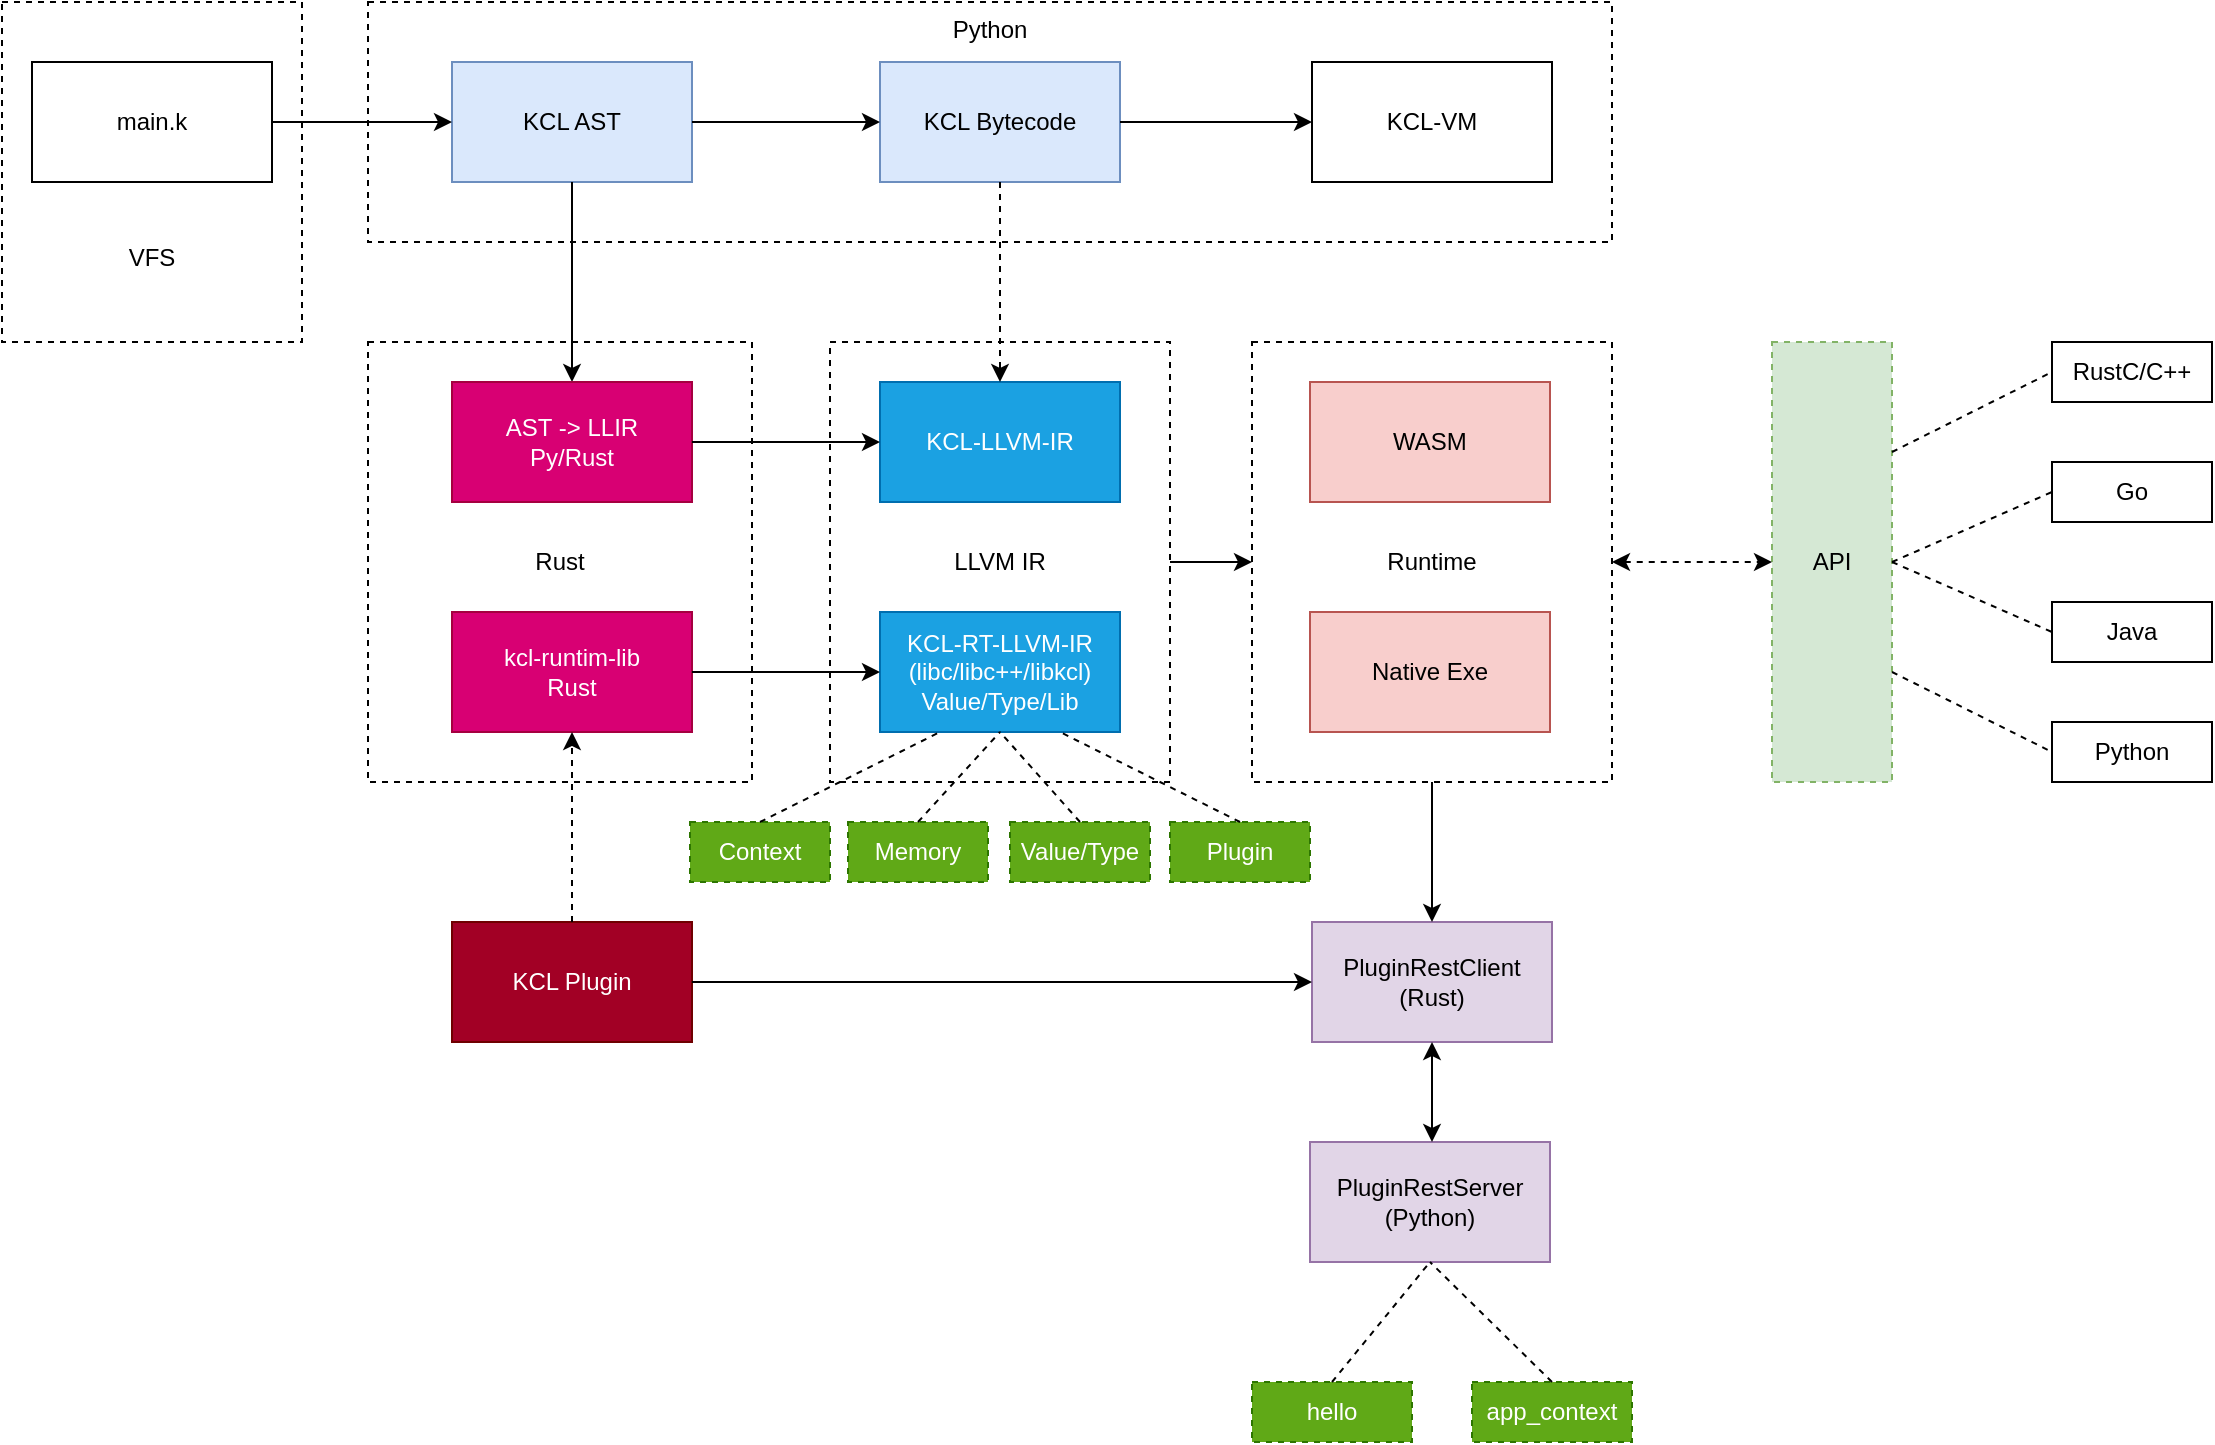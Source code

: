 <mxfile version="14.9.6" type="device"><diagram id="iXQWbUGacYfYOYuLgo-2" name="第 1 页"><mxGraphModel dx="1719" dy="672" grid="1" gridSize="10" guides="1" tooltips="1" connect="1" arrows="1" fold="1" page="1" pageScale="1" pageWidth="827" pageHeight="1169" math="0" shadow="0"><root><mxCell id="0"/><mxCell id="1" parent="0"/><mxCell id="yg8NMnkAmzuT1WfWaaNt-3" value="Rust" style="rounded=0;whiteSpace=wrap;html=1;dashed=1;verticalAlign=middle;" parent="1" vertex="1"><mxGeometry x="158" y="180" width="192" height="220" as="geometry"/></mxCell><mxCell id="yg8NMnkAmzuT1WfWaaNt-1" value="Python" style="rounded=0;whiteSpace=wrap;html=1;dashed=1;verticalAlign=top;" parent="1" vertex="1"><mxGeometry x="158" y="10" width="622" height="120" as="geometry"/></mxCell><mxCell id="5CCnz0Qs9cC5tOrITOX7-27" value="&lt;br&gt;&lt;br&gt;&lt;br&gt;&lt;br&gt;&lt;br&gt;&lt;br&gt;VFS" style="rounded=0;whiteSpace=wrap;html=1;dashed=1;" parent="1" vertex="1"><mxGeometry x="-25" y="10" width="150" height="170" as="geometry"/></mxCell><mxCell id="5CCnz0Qs9cC5tOrITOX7-7" value="Runtime" style="rounded=0;whiteSpace=wrap;html=1;dashed=1;" parent="1" vertex="1"><mxGeometry x="600" y="180" width="180" height="220" as="geometry"/></mxCell><mxCell id="AVWXwGIyLeYbNMiYMfGn-35" value="LLVM IR" style="rounded=0;whiteSpace=wrap;html=1;dashed=1;" parent="1" vertex="1"><mxGeometry x="389" y="180" width="170" height="220" as="geometry"/></mxCell><mxCell id="AVWXwGIyLeYbNMiYMfGn-11" value="KCL Bytecode" style="rounded=0;whiteSpace=wrap;html=1;fillColor=#dae8fc;strokeColor=#6c8ebf;" parent="1" vertex="1"><mxGeometry x="414" y="40" width="120" height="60" as="geometry"/></mxCell><mxCell id="AVWXwGIyLeYbNMiYMfGn-12" value="KCL-LLVM-IR" style="rounded=0;whiteSpace=wrap;html=1;fillColor=#1ba1e2;strokeColor=#006EAF;fontColor=#ffffff;" parent="1" vertex="1"><mxGeometry x="414" y="200" width="120" height="60" as="geometry"/></mxCell><mxCell id="AVWXwGIyLeYbNMiYMfGn-14" value="KCL-RT-LLVM-IR&lt;br&gt;(libc/libc++/libkcl)&lt;br&gt;Value/Type/Lib" style="rounded=0;whiteSpace=wrap;html=1;fillColor=#1ba1e2;strokeColor=#006EAF;fontColor=#ffffff;" parent="1" vertex="1"><mxGeometry x="414" y="315" width="120" height="60" as="geometry"/></mxCell><mxCell id="AVWXwGIyLeYbNMiYMfGn-15" value="KCL-VM" style="rounded=0;whiteSpace=wrap;html=1;" parent="1" vertex="1"><mxGeometry x="630" y="40" width="120" height="60" as="geometry"/></mxCell><mxCell id="AVWXwGIyLeYbNMiYMfGn-23" value="KCL AST" style="rounded=0;whiteSpace=wrap;html=1;fillColor=#dae8fc;strokeColor=#6c8ebf;" parent="1" vertex="1"><mxGeometry x="200" y="40" width="120" height="60" as="geometry"/></mxCell><mxCell id="AVWXwGIyLeYbNMiYMfGn-28" value="main.k" style="rounded=0;whiteSpace=wrap;html=1;" parent="1" vertex="1"><mxGeometry x="-10" y="40" width="120" height="60" as="geometry"/></mxCell><mxCell id="AVWXwGIyLeYbNMiYMfGn-29" value="" style="endArrow=classic;html=1;exitX=1;exitY=0.5;exitDx=0;exitDy=0;entryX=0;entryY=0.5;entryDx=0;entryDy=0;" parent="1" source="AVWXwGIyLeYbNMiYMfGn-28" target="AVWXwGIyLeYbNMiYMfGn-23" edge="1"><mxGeometry width="50" height="50" relative="1" as="geometry"><mxPoint x="390" y="190" as="sourcePoint"/><mxPoint x="440" y="140" as="targetPoint"/></mxGeometry></mxCell><mxCell id="AVWXwGIyLeYbNMiYMfGn-30" value="" style="endArrow=classic;html=1;exitX=1;exitY=0.5;exitDx=0;exitDy=0;entryX=0;entryY=0.5;entryDx=0;entryDy=0;" parent="1" source="AVWXwGIyLeYbNMiYMfGn-23" target="AVWXwGIyLeYbNMiYMfGn-11" edge="1"><mxGeometry width="50" height="50" relative="1" as="geometry"><mxPoint x="120" y="80" as="sourcePoint"/><mxPoint x="210" y="80" as="targetPoint"/></mxGeometry></mxCell><mxCell id="AVWXwGIyLeYbNMiYMfGn-31" value="" style="endArrow=classic;html=1;entryX=0;entryY=0.5;entryDx=0;entryDy=0;startArrow=none;exitX=1;exitY=0.5;exitDx=0;exitDy=0;" parent="1" source="AVWXwGIyLeYbNMiYMfGn-11" target="AVWXwGIyLeYbNMiYMfGn-15" edge="1"><mxGeometry width="50" height="50" relative="1" as="geometry"><mxPoint x="540" y="70" as="sourcePoint"/><mxPoint x="220" y="90" as="targetPoint"/></mxGeometry></mxCell><mxCell id="AVWXwGIyLeYbNMiYMfGn-32" value="kcl-runtim-lib&lt;br&gt;Rust" style="rounded=0;whiteSpace=wrap;html=1;fillColor=#d80073;strokeColor=#A50040;fontColor=#ffffff;" parent="1" vertex="1"><mxGeometry x="200" y="315" width="120" height="60" as="geometry"/></mxCell><mxCell id="AVWXwGIyLeYbNMiYMfGn-34" value="" style="endArrow=classic;html=1;exitX=1;exitY=0.5;exitDx=0;exitDy=0;entryX=0;entryY=0.5;entryDx=0;entryDy=0;" parent="1" source="AVWXwGIyLeYbNMiYMfGn-32" target="AVWXwGIyLeYbNMiYMfGn-14" edge="1"><mxGeometry width="50" height="50" relative="1" as="geometry"><mxPoint x="390" y="485" as="sourcePoint"/><mxPoint x="440" y="435" as="targetPoint"/></mxGeometry></mxCell><mxCell id="AVWXwGIyLeYbNMiYMfGn-36" value="WASM" style="rounded=0;whiteSpace=wrap;html=1;fillColor=#f8cecc;strokeColor=#b85450;" parent="1" vertex="1"><mxGeometry x="629" y="200" width="120" height="60" as="geometry"/></mxCell><mxCell id="AVWXwGIyLeYbNMiYMfGn-39" value="" style="endArrow=classic;html=1;exitX=0.5;exitY=1;exitDx=0;exitDy=0;entryX=0.5;entryY=0;entryDx=0;entryDy=0;" parent="1" source="AVWXwGIyLeYbNMiYMfGn-23" target="AVWXwGIyLeYbNMiYMfGn-42" edge="1"><mxGeometry width="50" height="50" relative="1" as="geometry"><mxPoint x="390" y="370" as="sourcePoint"/><mxPoint x="260" y="170" as="targetPoint"/></mxGeometry></mxCell><mxCell id="AVWXwGIyLeYbNMiYMfGn-42" value="AST -&amp;gt; LLIR&lt;br&gt;Py/Rust" style="rounded=0;whiteSpace=wrap;html=1;fillColor=#d80073;strokeColor=#A50040;fontColor=#ffffff;" parent="1" vertex="1"><mxGeometry x="200" y="200" width="120" height="60" as="geometry"/></mxCell><mxCell id="AVWXwGIyLeYbNMiYMfGn-43" value="" style="endArrow=classic;html=1;entryX=0;entryY=0.5;entryDx=0;entryDy=0;exitX=1;exitY=0.5;exitDx=0;exitDy=0;" parent="1" source="AVWXwGIyLeYbNMiYMfGn-42" target="AVWXwGIyLeYbNMiYMfGn-12" edge="1"><mxGeometry width="50" height="50" relative="1" as="geometry"><mxPoint x="569" y="300" as="sourcePoint"/><mxPoint x="639" y="300" as="targetPoint"/></mxGeometry></mxCell><mxCell id="SPxOS5e4WPvomx_BhyH6-1" value="Native Exe" style="rounded=0;whiteSpace=wrap;html=1;fillColor=#f8cecc;strokeColor=#b85450;" parent="1" vertex="1"><mxGeometry x="629" y="315" width="120" height="60" as="geometry"/></mxCell><mxCell id="SPxOS5e4WPvomx_BhyH6-2" value="" style="endArrow=classic;html=1;exitX=1;exitY=0.5;exitDx=0;exitDy=0;entryX=0;entryY=0.5;entryDx=0;entryDy=0;" parent="1" source="AVWXwGIyLeYbNMiYMfGn-35" target="5CCnz0Qs9cC5tOrITOX7-7" edge="1"><mxGeometry width="50" height="50" relative="1" as="geometry"><mxPoint x="569" y="300" as="sourcePoint"/><mxPoint x="629" y="345" as="targetPoint"/></mxGeometry></mxCell><mxCell id="5CCnz0Qs9cC5tOrITOX7-1" value="KCL Plugin" style="rounded=0;whiteSpace=wrap;html=1;fillColor=#a20025;strokeColor=#6F0000;fontColor=#ffffff;" parent="1" vertex="1"><mxGeometry x="200" y="470" width="120" height="60" as="geometry"/></mxCell><mxCell id="5CCnz0Qs9cC5tOrITOX7-4" value="PluginRestClient&lt;br&gt;(Rust)" style="rounded=0;whiteSpace=wrap;html=1;fillColor=#e1d5e7;strokeColor=#9673a6;" parent="1" vertex="1"><mxGeometry x="630" y="470" width="120" height="60" as="geometry"/></mxCell><mxCell id="5CCnz0Qs9cC5tOrITOX7-5" value="" style="endArrow=classic;html=1;exitX=1;exitY=0.5;exitDx=0;exitDy=0;entryX=0;entryY=0.5;entryDx=0;entryDy=0;" parent="1" source="5CCnz0Qs9cC5tOrITOX7-1" target="5CCnz0Qs9cC5tOrITOX7-4" edge="1"><mxGeometry width="50" height="50" relative="1" as="geometry"><mxPoint x="540" y="410" as="sourcePoint"/><mxPoint x="590" y="360" as="targetPoint"/></mxGeometry></mxCell><mxCell id="5CCnz0Qs9cC5tOrITOX7-8" value="" style="endArrow=classic;html=1;exitX=0.5;exitY=1;exitDx=0;exitDy=0;entryX=0.5;entryY=0;entryDx=0;entryDy=0;" parent="1" source="5CCnz0Qs9cC5tOrITOX7-7" target="5CCnz0Qs9cC5tOrITOX7-4" edge="1"><mxGeometry width="50" height="50" relative="1" as="geometry"><mxPoint x="550" y="530" as="sourcePoint"/><mxPoint x="600" y="480" as="targetPoint"/></mxGeometry></mxCell><mxCell id="5CCnz0Qs9cC5tOrITOX7-9" value="" style="endArrow=classic;html=1;exitX=0.5;exitY=1;exitDx=0;exitDy=0;entryX=0.5;entryY=0;entryDx=0;entryDy=0;dashed=1;" parent="1" source="AVWXwGIyLeYbNMiYMfGn-11" target="AVWXwGIyLeYbNMiYMfGn-12" edge="1"><mxGeometry width="50" height="50" relative="1" as="geometry"><mxPoint x="420" y="370" as="sourcePoint"/><mxPoint x="470" y="320" as="targetPoint"/></mxGeometry></mxCell><mxCell id="5CCnz0Qs9cC5tOrITOX7-14" value="" style="endArrow=classic;html=1;dashed=1;exitX=0.5;exitY=0;exitDx=0;exitDy=0;entryX=0.5;entryY=1;entryDx=0;entryDy=0;" parent="1" source="5CCnz0Qs9cC5tOrITOX7-1" target="AVWXwGIyLeYbNMiYMfGn-32" edge="1"><mxGeometry width="50" height="50" relative="1" as="geometry"><mxPoint x="420" y="390" as="sourcePoint"/><mxPoint x="260" y="380" as="targetPoint"/></mxGeometry></mxCell><mxCell id="5CCnz0Qs9cC5tOrITOX7-25" value="API" style="rounded=0;whiteSpace=wrap;html=1;dashed=1;fillColor=#d5e8d4;strokeColor=#82b366;" parent="1" vertex="1"><mxGeometry x="860" y="180" width="60" height="220" as="geometry"/></mxCell><mxCell id="5CCnz0Qs9cC5tOrITOX7-26" value="" style="endArrow=classic;startArrow=classic;html=1;dashed=1;entryX=0;entryY=0.5;entryDx=0;entryDy=0;exitX=1;exitY=0.5;exitDx=0;exitDy=0;" parent="1" source="5CCnz0Qs9cC5tOrITOX7-7" target="5CCnz0Qs9cC5tOrITOX7-25" edge="1"><mxGeometry width="50" height="50" relative="1" as="geometry"><mxPoint x="690" y="450" as="sourcePoint"/><mxPoint x="740" y="400" as="targetPoint"/></mxGeometry></mxCell><mxCell id="5CCnz0Qs9cC5tOrITOX7-31" value="RustC/C++" style="rounded=0;whiteSpace=wrap;html=1;" parent="1" vertex="1"><mxGeometry x="1000" y="180" width="80" height="30" as="geometry"/></mxCell><mxCell id="5CCnz0Qs9cC5tOrITOX7-32" value="Go" style="rounded=0;whiteSpace=wrap;html=1;" parent="1" vertex="1"><mxGeometry x="1000" y="240" width="80" height="30" as="geometry"/></mxCell><mxCell id="5CCnz0Qs9cC5tOrITOX7-33" value="Java" style="rounded=0;whiteSpace=wrap;html=1;" parent="1" vertex="1"><mxGeometry x="1000" y="310" width="80" height="30" as="geometry"/></mxCell><mxCell id="5CCnz0Qs9cC5tOrITOX7-34" value="Python" style="rounded=0;whiteSpace=wrap;html=1;" parent="1" vertex="1"><mxGeometry x="1000" y="370" width="80" height="30" as="geometry"/></mxCell><mxCell id="5CCnz0Qs9cC5tOrITOX7-35" value="" style="endArrow=none;html=1;dashed=1;entryX=0;entryY=0.5;entryDx=0;entryDy=0;exitX=1;exitY=0.25;exitDx=0;exitDy=0;" parent="1" source="5CCnz0Qs9cC5tOrITOX7-25" target="5CCnz0Qs9cC5tOrITOX7-31" edge="1"><mxGeometry width="50" height="50" relative="1" as="geometry"><mxPoint x="940" y="480" as="sourcePoint"/><mxPoint x="990" y="430" as="targetPoint"/></mxGeometry></mxCell><mxCell id="5CCnz0Qs9cC5tOrITOX7-37" value="" style="endArrow=none;html=1;dashed=1;entryX=0;entryY=0.5;entryDx=0;entryDy=0;exitX=1;exitY=0.5;exitDx=0;exitDy=0;" parent="1" source="5CCnz0Qs9cC5tOrITOX7-25" target="5CCnz0Qs9cC5tOrITOX7-32" edge="1"><mxGeometry width="50" height="50" relative="1" as="geometry"><mxPoint x="940" y="480" as="sourcePoint"/><mxPoint x="990" y="430" as="targetPoint"/></mxGeometry></mxCell><mxCell id="5CCnz0Qs9cC5tOrITOX7-38" value="" style="endArrow=none;html=1;dashed=1;entryX=0;entryY=0.5;entryDx=0;entryDy=0;exitX=1;exitY=0.5;exitDx=0;exitDy=0;" parent="1" source="5CCnz0Qs9cC5tOrITOX7-25" target="5CCnz0Qs9cC5tOrITOX7-33" edge="1"><mxGeometry width="50" height="50" relative="1" as="geometry"><mxPoint x="940" y="480" as="sourcePoint"/><mxPoint x="990" y="430" as="targetPoint"/></mxGeometry></mxCell><mxCell id="5CCnz0Qs9cC5tOrITOX7-39" value="" style="endArrow=none;html=1;dashed=1;entryX=0;entryY=0.5;entryDx=0;entryDy=0;exitX=1;exitY=0.75;exitDx=0;exitDy=0;" parent="1" source="5CCnz0Qs9cC5tOrITOX7-25" target="5CCnz0Qs9cC5tOrITOX7-34" edge="1"><mxGeometry width="50" height="50" relative="1" as="geometry"><mxPoint x="940" y="480" as="sourcePoint"/><mxPoint x="990" y="430" as="targetPoint"/></mxGeometry></mxCell><mxCell id="5CCnz0Qs9cC5tOrITOX7-40" value="Memory" style="rounded=0;whiteSpace=wrap;html=1;dashed=1;fillColor=#60a917;strokeColor=#2D7600;fontColor=#ffffff;" parent="1" vertex="1"><mxGeometry x="398" y="420" width="70" height="30" as="geometry"/></mxCell><mxCell id="5CCnz0Qs9cC5tOrITOX7-41" value="Value/Type" style="rounded=0;whiteSpace=wrap;html=1;dashed=1;fillColor=#60a917;strokeColor=#2D7600;fontColor=#ffffff;" parent="1" vertex="1"><mxGeometry x="479" y="420" width="70" height="30" as="geometry"/></mxCell><mxCell id="5CCnz0Qs9cC5tOrITOX7-42" value="Plugin" style="rounded=0;whiteSpace=wrap;html=1;dashed=1;fillColor=#60a917;strokeColor=#2D7600;fontColor=#ffffff;" parent="1" vertex="1"><mxGeometry x="559" y="420" width="70" height="30" as="geometry"/></mxCell><mxCell id="5CCnz0Qs9cC5tOrITOX7-43" value="Context" style="rounded=0;whiteSpace=wrap;html=1;dashed=1;fillColor=#60a917;strokeColor=#2D7600;fontColor=#ffffff;" parent="1" vertex="1"><mxGeometry x="319" y="420" width="70" height="30" as="geometry"/></mxCell><mxCell id="5CCnz0Qs9cC5tOrITOX7-44" value="" style="endArrow=none;html=1;dashed=1;entryX=0.25;entryY=1;entryDx=0;entryDy=0;exitX=0.5;exitY=0;exitDx=0;exitDy=0;" parent="1" source="5CCnz0Qs9cC5tOrITOX7-43" target="AVWXwGIyLeYbNMiYMfGn-14" edge="1"><mxGeometry width="50" height="50" relative="1" as="geometry"><mxPoint x="540" y="540" as="sourcePoint"/><mxPoint x="590" y="490" as="targetPoint"/></mxGeometry></mxCell><mxCell id="5CCnz0Qs9cC5tOrITOX7-45" value="" style="endArrow=none;html=1;dashed=1;entryX=0.5;entryY=1;entryDx=0;entryDy=0;exitX=0.5;exitY=0;exitDx=0;exitDy=0;" parent="1" source="5CCnz0Qs9cC5tOrITOX7-40" target="AVWXwGIyLeYbNMiYMfGn-14" edge="1"><mxGeometry width="50" height="50" relative="1" as="geometry"><mxPoint x="540" y="540" as="sourcePoint"/><mxPoint x="590" y="490" as="targetPoint"/></mxGeometry></mxCell><mxCell id="5CCnz0Qs9cC5tOrITOX7-46" value="" style="endArrow=none;html=1;dashed=1;entryX=0.5;entryY=1;entryDx=0;entryDy=0;exitX=0.5;exitY=0;exitDx=0;exitDy=0;" parent="1" source="5CCnz0Qs9cC5tOrITOX7-41" target="AVWXwGIyLeYbNMiYMfGn-14" edge="1"><mxGeometry width="50" height="50" relative="1" as="geometry"><mxPoint x="540" y="540" as="sourcePoint"/><mxPoint x="590" y="490" as="targetPoint"/></mxGeometry></mxCell><mxCell id="5CCnz0Qs9cC5tOrITOX7-47" value="" style="endArrow=none;html=1;dashed=1;entryX=0.75;entryY=1;entryDx=0;entryDy=0;exitX=0.5;exitY=0;exitDx=0;exitDy=0;" parent="1" source="5CCnz0Qs9cC5tOrITOX7-42" target="AVWXwGIyLeYbNMiYMfGn-14" edge="1"><mxGeometry width="50" height="50" relative="1" as="geometry"><mxPoint x="540" y="540" as="sourcePoint"/><mxPoint x="590" y="490" as="targetPoint"/></mxGeometry></mxCell><mxCell id="fxSGyJFmBgO1lGAtvVYY-1" value="PluginRestServer&lt;br&gt;(Python)" style="rounded=0;whiteSpace=wrap;html=1;fillColor=#e1d5e7;strokeColor=#9673a6;" parent="1" vertex="1"><mxGeometry x="629" y="580" width="120" height="60" as="geometry"/></mxCell><mxCell id="fxSGyJFmBgO1lGAtvVYY-2" value="" style="endArrow=classic;startArrow=classic;html=1;entryX=0.5;entryY=1;entryDx=0;entryDy=0;" parent="1" target="5CCnz0Qs9cC5tOrITOX7-4" edge="1"><mxGeometry width="50" height="50" relative="1" as="geometry"><mxPoint x="690" y="580" as="sourcePoint"/><mxPoint x="770" y="510" as="targetPoint"/></mxGeometry></mxCell><mxCell id="fxSGyJFmBgO1lGAtvVYY-3" value="hello" style="rounded=0;whiteSpace=wrap;html=1;dashed=1;fillColor=#60a917;strokeColor=#2D7600;fontColor=#ffffff;" parent="1" vertex="1"><mxGeometry x="600" y="700" width="80" height="30" as="geometry"/></mxCell><mxCell id="fxSGyJFmBgO1lGAtvVYY-4" value="app_context" style="rounded=0;whiteSpace=wrap;html=1;dashed=1;fillColor=#60a917;strokeColor=#2D7600;fontColor=#ffffff;" parent="1" vertex="1"><mxGeometry x="710" y="700" width="80" height="30" as="geometry"/></mxCell><mxCell id="fxSGyJFmBgO1lGAtvVYY-5" value="" style="endArrow=none;dashed=1;html=1;entryX=0.5;entryY=1;entryDx=0;entryDy=0;exitX=0.5;exitY=0;exitDx=0;exitDy=0;" parent="1" source="fxSGyJFmBgO1lGAtvVYY-3" target="fxSGyJFmBgO1lGAtvVYY-1" edge="1"><mxGeometry width="50" height="50" relative="1" as="geometry"><mxPoint x="720" y="870" as="sourcePoint"/><mxPoint x="770" y="820" as="targetPoint"/></mxGeometry></mxCell><mxCell id="fxSGyJFmBgO1lGAtvVYY-7" value="" style="endArrow=none;dashed=1;html=1;entryX=0.5;entryY=1;entryDx=0;entryDy=0;exitX=0.5;exitY=0;exitDx=0;exitDy=0;" parent="1" source="fxSGyJFmBgO1lGAtvVYY-4" target="fxSGyJFmBgO1lGAtvVYY-1" edge="1"><mxGeometry width="50" height="50" relative="1" as="geometry"><mxPoint x="719" y="870" as="sourcePoint"/><mxPoint x="770" y="820" as="targetPoint"/></mxGeometry></mxCell></root></mxGraphModel></diagram></mxfile>
